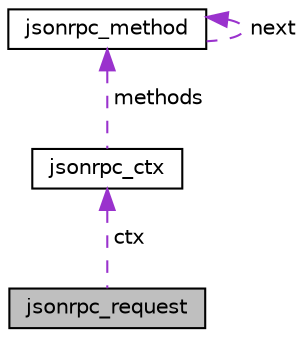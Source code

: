digraph "jsonrpc_request"
{
 // LATEX_PDF_SIZE
  edge [fontname="Helvetica",fontsize="10",labelfontname="Helvetica",labelfontsize="10"];
  node [fontname="Helvetica",fontsize="10",shape=record];
  Node1 [label="jsonrpc_request",height=0.2,width=0.4,color="black", fillcolor="grey75", style="filled", fontcolor="black",tooltip=" "];
  Node2 -> Node1 [dir="back",color="darkorchid3",fontsize="10",style="dashed",label=" ctx" ,fontname="Helvetica"];
  Node2 [label="jsonrpc_ctx",height=0.2,width=0.4,color="black", fillcolor="white", style="filled",URL="$df/dea/structjsonrpc__ctx.html",tooltip=" "];
  Node3 -> Node2 [dir="back",color="darkorchid3",fontsize="10",style="dashed",label=" methods" ,fontname="Helvetica"];
  Node3 [label="jsonrpc_method",height=0.2,width=0.4,color="black", fillcolor="white", style="filled",URL="$d1/d91/structjsonrpc__method.html",tooltip=" "];
  Node3 -> Node3 [dir="back",color="darkorchid3",fontsize="10",style="dashed",label=" next" ,fontname="Helvetica"];
}
